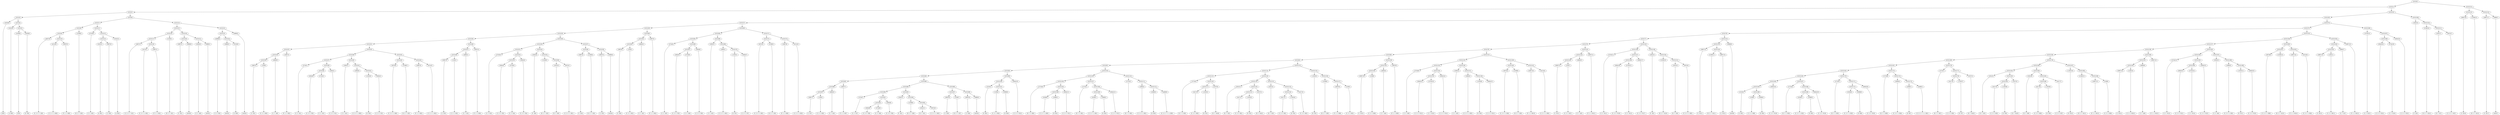 digraph sample{
"L4334(0)"->"[G](0)"
"L3542(0)"->"[A  B](0)"
"L2439(0)"->"[C](0)"
"L4428(0)"->"[E  F](0)"
"L5252(5)"->"L2439(0)"
"L5252(5)"->"L4428(0)"
"L5252(4)"->"L3542(0)"
"L5252(4)"->"L5252(5)"
"L5252(3)"->"L4334(0)"
"L5252(3)"->"L5252(4)"
"L4657(0)"->"[C  D  E  F  G](0)"
"L4214(0)"->"[C  D  G  A  B](0)"
"L2867(0)"->"[F  G  A  B](0)"
"L5252(10)"->"L4214(0)"
"L5252(10)"->"L2867(0)"
"L5252(9)"->"L4657(0)"
"L5252(9)"->"L5252(10)"
"L2186(0)"->"[D  E  F  G](0)"
"L5252(8)"->"L5252(9)"
"L5252(8)"->"L2186(0)"
"L3744(0)"->"[C  E  G](0)"
"L3542(1)"->"[A  B](1)"
"L3997(0)"->"[C  E](0)"
"L5252(13)"->"L3542(1)"
"L5252(13)"->"L3997(0)"
"L3542(2)"->"[A  B](2)"
"L5252(12)"->"L5252(13)"
"L5252(12)"->"L3542(2)"
"L5252(11)"->"L3744(0)"
"L5252(11)"->"L5252(12)"
"L5252(7)"->"L5252(8)"
"L5252(7)"->"L5252(11)"
"L4657(1)"->"[C  D  E  F  G](1)"
"L4214(1)"->"[C  D  G  A  B](1)"
"L2867(1)"->"[F  G  A  B](1)"
"L5252(18)"->"L4214(1)"
"L5252(18)"->"L2867(1)"
"L5252(17)"->"L4657(1)"
"L5252(17)"->"L5252(18)"
"L2186(1)"->"[D  E  F  G](1)"
"L5252(16)"->"L5252(17)"
"L5252(16)"->"L2186(1)"
"L3997(1)"->"[C  E](1)"
"L3988(0)"->"[rest](0)"
"L5252(20)"->"L3997(1)"
"L5252(20)"->"L3988(0)"
"L2082(0)"->"[C  E  A](0)"
"L3988(1)"->"[rest](1)"
"L5252(21)"->"L2082(0)"
"L5252(21)"->"L3988(1)"
"L5252(19)"->"L5252(20)"
"L5252(19)"->"L5252(21)"
"L5252(15)"->"L5252(16)"
"L5252(15)"->"L5252(19)"
"L4088(0)"->"[C  D  F](0)"
"L3988(2)"->"[rest](2)"
"L2316(0)"->"[G  B](0)"
"L5252(24)"->"L3988(2)"
"L5252(24)"->"L2316(0)"
"L5252(23)"->"L4088(0)"
"L5252(23)"->"L5252(24)"
"L3988(3)"->"[rest](3)"
"L5252(22)"->"L5252(23)"
"L5252(22)"->"L3988(3)"
"L5252(14)"->"L5252(15)"
"L5252(14)"->"L5252(22)"
"L5252(6)"->"L5252(7)"
"L5252(6)"->"L5252(14)"
"L5252(2)"->"L5252(3)"
"L5252(2)"->"L5252(6)"
"L3997(2)"->"[C  E](2)"
"L136(0)"->"[C  D  A  B](0)"
"L5252(34)"->"L3997(2)"
"L5252(34)"->"L136(0)"
"L4894(0)"->"[C  F  A](0)"
"L5252(33)"->"L5252(34)"
"L5252(33)"->"L4894(0)"
"L2867(2)"->"[F  G  A  B](2)"
"L5252(32)"->"L5252(33)"
"L5252(32)"->"L2867(2)"
"L3744(1)"->"[C  E  G](1)"
"L3844(0)"->"[C  D  E  F](0)"
"L3744(2)"->"[C  E  G](2)"
"L5252(39)"->"L3844(0)"
"L5252(39)"->"L3744(2)"
"L3844(1)"->"[C  D  E  F](1)"
"L5252(38)"->"L5252(39)"
"L5252(38)"->"L3844(1)"
"L5252(37)"->"L3744(1)"
"L5252(37)"->"L5252(38)"
"L2082(1)"->"[C  E  A](1)"
"L2864(0)"->"[C  D  E  A  B](0)"
"L-1633(0)"->"[D  F](0)"
"L3844(2)"->"[C  D  E  F](2)"
"L5252(42)"->"L-1633(0)"
"L5252(42)"->"L3844(2)"
"L5252(41)"->"L2864(0)"
"L5252(41)"->"L5252(42)"
"L5252(40)"->"L2082(1)"
"L5252(40)"->"L5252(41)"
"L5252(36)"->"L5252(37)"
"L5252(36)"->"L5252(40)"
"L3874(0)"->"[C  D  E  G  B](0)"
"L2186(2)"->"[D  E  F  G](2)"
"L5252(44)"->"L3874(0)"
"L5252(44)"->"L2186(2)"
"L2867(3)"->"[F  G  A  B](3)"
"L4214(2)"->"[C  D  G  A  B](2)"
"L5252(45)"->"L2867(3)"
"L5252(45)"->"L4214(2)"
"L5252(43)"->"L5252(44)"
"L5252(43)"->"L5252(45)"
"L5252(35)"->"L5252(36)"
"L5252(35)"->"L5252(43)"
"L5252(31)"->"L5252(32)"
"L5252(31)"->"L5252(35)"
"L3997(3)"->"[C  E](3)"
"L136(1)"->"[C  D  A  B](1)"
"L5252(48)"->"L3997(3)"
"L5252(48)"->"L136(1)"
"L4894(1)"->"[C  F  A](1)"
"L5252(47)"->"L5252(48)"
"L5252(47)"->"L4894(1)"
"L2867(4)"->"[F  G  A  B](4)"
"L5252(46)"->"L5252(47)"
"L5252(46)"->"L2867(4)"
"L5252(30)"->"L5252(31)"
"L5252(30)"->"L5252(46)"
"L3744(3)"->"[C  E  G](3)"
"L3844(3)"->"[C  D  E  F](3)"
"L3744(4)"->"[C  E  G](4)"
"L5252(53)"->"L3844(3)"
"L5252(53)"->"L3744(4)"
"L3844(4)"->"[C  D  E  F](4)"
"L5252(52)"->"L5252(53)"
"L5252(52)"->"L3844(4)"
"L5252(51)"->"L3744(3)"
"L5252(51)"->"L5252(52)"
"L2942(0)"->"[F  A](0)"
"L2186(3)"->"[D  E  F  G](3)"
"L2041(0)"->"[D  F  G](0)"
"L3874(1)"->"[C  D  E  G  B](1)"
"L5252(56)"->"L2041(0)"
"L5252(56)"->"L3874(1)"
"L5252(55)"->"L2186(3)"
"L5252(55)"->"L5252(56)"
"L5252(54)"->"L2942(0)"
"L5252(54)"->"L5252(55)"
"L5252(50)"->"L5252(51)"
"L5252(50)"->"L5252(54)"
"L3997(4)"->"[C  E](4)"
"L2186(4)"->"[D  E  F  G](4)"
"L5252(58)"->"L3997(4)"
"L5252(58)"->"L2186(4)"
"L3997(5)"->"[C  E](5)"
"L3988(4)"->"[rest](4)"
"L5252(59)"->"L3997(5)"
"L5252(59)"->"L3988(4)"
"L5252(57)"->"L5252(58)"
"L5252(57)"->"L5252(59)"
"L5252(49)"->"L5252(50)"
"L5252(49)"->"L5252(57)"
"L5252(29)"->"L5252(30)"
"L5252(29)"->"L5252(49)"
"L3997(6)"->"[C  E](6)"
"L136(2)"->"[C  D  A  B](2)"
"L5252(62)"->"L3997(6)"
"L5252(62)"->"L136(2)"
"L4894(2)"->"[C  F  A](2)"
"L5252(61)"->"L5252(62)"
"L5252(61)"->"L4894(2)"
"L2867(5)"->"[F  G  A  B](5)"
"L5252(60)"->"L5252(61)"
"L5252(60)"->"L2867(5)"
"L5252(28)"->"L5252(29)"
"L5252(28)"->"L5252(60)"
"L3744(5)"->"[C  E  G](5)"
"L3844(5)"->"[C  D  E  F](5)"
"L3744(6)"->"[C  E  G](6)"
"L5252(67)"->"L3844(5)"
"L5252(67)"->"L3744(6)"
"L3844(6)"->"[C  D  E  F](6)"
"L5252(66)"->"L5252(67)"
"L5252(66)"->"L3844(6)"
"L5252(65)"->"L3744(5)"
"L5252(65)"->"L5252(66)"
"L2082(2)"->"[C  E  A](2)"
"L2864(1)"->"[C  D  E  A  B](1)"
"L-1633(1)"->"[D  F](1)"
"L3844(7)"->"[C  D  E  F](7)"
"L5252(70)"->"L-1633(1)"
"L5252(70)"->"L3844(7)"
"L5252(69)"->"L2864(1)"
"L5252(69)"->"L5252(70)"
"L5252(68)"->"L2082(2)"
"L5252(68)"->"L5252(69)"
"L5252(64)"->"L5252(65)"
"L5252(64)"->"L5252(68)"
"L3874(2)"->"[C  D  E  G  B](2)"
"L2186(5)"->"[D  E  F  G](5)"
"L5252(72)"->"L3874(2)"
"L5252(72)"->"L2186(5)"
"L2867(6)"->"[F  G  A  B](6)"
"L4214(3)"->"[C  D  G  A  B](3)"
"L5252(73)"->"L2867(6)"
"L5252(73)"->"L4214(3)"
"L5252(71)"->"L5252(72)"
"L5252(71)"->"L5252(73)"
"L5252(63)"->"L5252(64)"
"L5252(63)"->"L5252(71)"
"L5252(27)"->"L5252(28)"
"L5252(27)"->"L5252(63)"
"L3997(7)"->"[C  E](7)"
"L136(3)"->"[C  D  A  B](3)"
"L5252(87)"->"L3997(7)"
"L5252(87)"->"L136(3)"
"L4894(3)"->"[C  F  A](3)"
"L5252(86)"->"L5252(87)"
"L5252(86)"->"L4894(3)"
"L2867(7)"->"[F  G  A  B](7)"
"L5252(85)"->"L5252(86)"
"L5252(85)"->"L2867(7)"
"L3744(7)"->"[C  E  G](7)"
"L3844(8)"->"[C  D  E  F](8)"
"L3744(8)"->"[C  E  G](8)"
"L5252(92)"->"L3844(8)"
"L5252(92)"->"L3744(8)"
"L3844(9)"->"[C  D  E  F](9)"
"L5252(91)"->"L5252(92)"
"L5252(91)"->"L3844(9)"
"L5252(90)"->"L3744(7)"
"L5252(90)"->"L5252(91)"
"L2942(1)"->"[F  A](1)"
"L2186(6)"->"[D  E  F  G](6)"
"L2041(1)"->"[D  F  G](1)"
"L3874(3)"->"[C  D  E  G  B](3)"
"L5252(95)"->"L2041(1)"
"L5252(95)"->"L3874(3)"
"L5252(94)"->"L2186(6)"
"L5252(94)"->"L5252(95)"
"L5252(93)"->"L2942(1)"
"L5252(93)"->"L5252(94)"
"L5252(89)"->"L5252(90)"
"L5252(89)"->"L5252(93)"
"L3997(8)"->"[C  E](8)"
"L2186(7)"->"[D  E  F  G](7)"
"L5252(97)"->"L3997(8)"
"L5252(97)"->"L2186(7)"
"L3997(9)"->"[C  E](9)"
"L3988(5)"->"[rest](5)"
"L5252(98)"->"L3997(9)"
"L5252(98)"->"L3988(5)"
"L5252(96)"->"L5252(97)"
"L5252(96)"->"L5252(98)"
"L5252(88)"->"L5252(89)"
"L5252(88)"->"L5252(96)"
"L5252(84)"->"L5252(85)"
"L5252(84)"->"L5252(88)"
"L2316(1)"->"[G  B](1)"
"L136(4)"->"[C  D  A  B](4)"
"L2068(0)"->"[D  B](0)"
"L5252(101)"->"L136(4)"
"L5252(101)"->"L2068(0)"
"L5252(100)"->"L2316(1)"
"L5252(100)"->"L5252(101)"
"L3844(10)"->"[C  D  E  F](10)"
"L5252(99)"->"L5252(100)"
"L5252(99)"->"L3844(10)"
"L5252(83)"->"L5252(84)"
"L5252(83)"->"L5252(99)"
"L2724(0)"->"[D  F  G  B](0)"
"L3548(0)"->"[C  D  F  A  B](0)"
"L2068(1)"->"[D  B](1)"
"L5252(106)"->"L3548(0)"
"L5252(106)"->"L2068(1)"
"L3844(11)"->"[C  D  E  F](11)"
"L5252(105)"->"L5252(106)"
"L5252(105)"->"L3844(11)"
"L5252(104)"->"L2724(0)"
"L5252(104)"->"L5252(105)"
"L2724(1)"->"[D  F  G  B](1)"
"L3548(1)"->"[C  D  F  A  B](1)"
"L2068(2)"->"[D  B](2)"
"L5252(109)"->"L3548(1)"
"L5252(109)"->"L2068(2)"
"L3844(12)"->"[C  D  E  F](12)"
"L5252(108)"->"L5252(109)"
"L5252(108)"->"L3844(12)"
"L5252(107)"->"L2724(1)"
"L5252(107)"->"L5252(108)"
"L5252(103)"->"L5252(104)"
"L5252(103)"->"L5252(107)"
"L2724(2)"->"[D  F  G  B](2)"
"L2864(2)"->"[C  D  E  A  B](2)"
"L2068(3)"->"[D  B](3)"
"L4469(0)"->"[C  D  E  F  G  A  B](0)"
"L5252(112)"->"L2068(3)"
"L5252(112)"->"L4469(0)"
"L5252(111)"->"L2864(2)"
"L5252(111)"->"L5252(112)"
"L5252(110)"->"L2724(2)"
"L5252(110)"->"L5252(111)"
"L5252(102)"->"L5252(103)"
"L5252(102)"->"L5252(110)"
"L5252(82)"->"L5252(83)"
"L5252(82)"->"L5252(102)"
"L2724(3)"->"[D  F  G  B](3)"
"L3417(0)"->"[C  D  E  B](0)"
"L-1633(2)"->"[D  F](2)"
"L5252(117)"->"L3417(0)"
"L5252(117)"->"L-1633(2)"
"L2537(0)"->"[D  F  Gis](0)"
"L5252(116)"->"L5252(117)"
"L5252(116)"->"L2537(0)"
"L5252(115)"->"L2724(3)"
"L5252(115)"->"L5252(116)"
"L2041(2)"->"[D  F  G](2)"
"L3417(1)"->"[C  D  E  B](1)"
"L-1633(3)"->"[D  F](3)"
"L5252(121)"->"L3417(1)"
"L5252(121)"->"L-1633(3)"
"L2537(1)"->"[D  F  Gis](1)"
"L5252(120)"->"L5252(121)"
"L5252(120)"->"L2537(1)"
"L5252(119)"->"L2041(2)"
"L5252(119)"->"L5252(120)"
"L2041(3)"->"[D  F  G](3)"
"L3417(2)"->"[C  D  E  B](2)"
"L-1633(4)"->"[D  F](4)"
"L5252(124)"->"L3417(2)"
"L5252(124)"->"L-1633(4)"
"L3417(3)"->"[C  D  E  B](3)"
"L5252(123)"->"L5252(124)"
"L5252(123)"->"L3417(3)"
"L5252(122)"->"L2041(3)"
"L5252(122)"->"L5252(123)"
"L5252(118)"->"L5252(119)"
"L5252(118)"->"L5252(122)"
"L5252(114)"->"L5252(115)"
"L5252(114)"->"L5252(118)"
"L-1633(5)"->"[D  F](5)"
"L2186(8)"->"[D  E  F  G](8)"
"L2867(8)"->"[F  G  A  B](8)"
"L136(5)"->"[C  D  A  B](5)"
"L5252(127)"->"L2867(8)"
"L5252(127)"->"L136(5)"
"L5252(126)"->"L2186(8)"
"L5252(126)"->"L5252(127)"
"L5252(125)"->"L-1633(5)"
"L5252(125)"->"L5252(126)"
"L5252(113)"->"L5252(114)"
"L5252(113)"->"L5252(125)"
"L5252(81)"->"L5252(82)"
"L5252(81)"->"L5252(113)"
"L3997(10)"->"[C  E](10)"
"L136(6)"->"[C  D  A  B](6)"
"L5252(130)"->"L3997(10)"
"L5252(130)"->"L136(6)"
"L4894(4)"->"[C  F  A](4)"
"L5252(129)"->"L5252(130)"
"L5252(129)"->"L4894(4)"
"L2867(9)"->"[F  G  A  B](9)"
"L5252(128)"->"L5252(129)"
"L5252(128)"->"L2867(9)"
"L5252(80)"->"L5252(81)"
"L5252(80)"->"L5252(128)"
"L3744(9)"->"[C  E  G](9)"
"L3844(13)"->"[C  D  E  F](13)"
"L3744(10)"->"[C  E  G](10)"
"L5252(135)"->"L3844(13)"
"L5252(135)"->"L3744(10)"
"L3844(14)"->"[C  D  E  F](14)"
"L5252(134)"->"L5252(135)"
"L5252(134)"->"L3844(14)"
"L5252(133)"->"L3744(9)"
"L5252(133)"->"L5252(134)"
"L2082(3)"->"[C  E  A](3)"
"L2864(3)"->"[C  D  E  A  B](3)"
"L-1633(6)"->"[D  F](6)"
"L3844(15)"->"[C  D  E  F](15)"
"L5252(138)"->"L-1633(6)"
"L5252(138)"->"L3844(15)"
"L5252(137)"->"L2864(3)"
"L5252(137)"->"L5252(138)"
"L5252(136)"->"L2082(3)"
"L5252(136)"->"L5252(137)"
"L5252(132)"->"L5252(133)"
"L5252(132)"->"L5252(136)"
"L3874(4)"->"[C  D  E  G  B](4)"
"L2186(9)"->"[D  E  F  G](9)"
"L5252(140)"->"L3874(4)"
"L5252(140)"->"L2186(9)"
"L2867(10)"->"[F  G  A  B](10)"
"L4214(4)"->"[C  D  G  A  B](4)"
"L5252(141)"->"L2867(10)"
"L5252(141)"->"L4214(4)"
"L5252(139)"->"L5252(140)"
"L5252(139)"->"L5252(141)"
"L5252(131)"->"L5252(132)"
"L5252(131)"->"L5252(139)"
"L5252(79)"->"L5252(80)"
"L5252(79)"->"L5252(131)"
"L3997(11)"->"[C  E](11)"
"L136(7)"->"[C  D  A  B](7)"
"L5252(144)"->"L3997(11)"
"L5252(144)"->"L136(7)"
"L4894(5)"->"[C  F  A](5)"
"L5252(143)"->"L5252(144)"
"L5252(143)"->"L4894(5)"
"L2867(11)"->"[F  G  A  B](11)"
"L5252(142)"->"L5252(143)"
"L5252(142)"->"L2867(11)"
"L5252(78)"->"L5252(79)"
"L5252(78)"->"L5252(142)"
"L3744(11)"->"[C  E  G](11)"
"L3844(16)"->"[C  D  E  F](16)"
"L3744(12)"->"[C  E  G](12)"
"L5252(148)"->"L3844(16)"
"L5252(148)"->"L3744(12)"
"L3844(17)"->"[C  D  E  F](17)"
"L5252(147)"->"L5252(148)"
"L5252(147)"->"L3844(17)"
"L5252(146)"->"L3744(11)"
"L5252(146)"->"L5252(147)"
"L2942(2)"->"[F  A](2)"
"L2186(10)"->"[D  E  F  G](10)"
"L2041(4)"->"[D  F  G](4)"
"L3874(5)"->"[C  D  E  G  B](5)"
"L5252(151)"->"L2041(4)"
"L5252(151)"->"L3874(5)"
"L5252(150)"->"L2186(10)"
"L5252(150)"->"L5252(151)"
"L5252(149)"->"L2942(2)"
"L5252(149)"->"L5252(150)"
"L5252(145)"->"L5252(146)"
"L5252(145)"->"L5252(149)"
"L5252(77)"->"L5252(78)"
"L5252(77)"->"L5252(145)"
"L3997(12)"->"[C  E](12)"
"L2186(11)"->"[D  E  F  G](11)"
"L3997(13)"->"[C  E](13)"
"L5252(154)"->"L2186(11)"
"L5252(154)"->"L3997(13)"
"L5252(153)"->"L3997(12)"
"L5252(153)"->"L5252(154)"
"L3988(6)"->"[rest](6)"
"L5252(152)"->"L5252(153)"
"L5252(152)"->"L3988(6)"
"L5252(76)"->"L5252(77)"
"L5252(76)"->"L5252(152)"
"L2316(2)"->"[G  B](2)"
"L136(8)"->"[C  D  A  B](8)"
"L2068(4)"->"[D  B](4)"
"L5252(166)"->"L136(8)"
"L5252(166)"->"L2068(4)"
"L5252(165)"->"L2316(2)"
"L5252(165)"->"L5252(166)"
"L3844(18)"->"[C  D  E  F](18)"
"L5252(164)"->"L5252(165)"
"L5252(164)"->"L3844(18)"
"L2724(4)"->"[D  F  G  B](4)"
"L3548(2)"->"[C  D  F  A  B](2)"
"L2068(5)"->"[D  B](5)"
"L5252(169)"->"L3548(2)"
"L5252(169)"->"L2068(5)"
"L3844(19)"->"[C  D  E  F](19)"
"L5252(168)"->"L5252(169)"
"L5252(168)"->"L3844(19)"
"L5252(167)"->"L2724(4)"
"L5252(167)"->"L5252(168)"
"L5252(163)"->"L5252(164)"
"L5252(163)"->"L5252(167)"
"L2724(5)"->"[D  F  G  B](5)"
"L3548(3)"->"[C  D  F  A  B](3)"
"L2068(6)"->"[D  B](6)"
"L5252(172)"->"L3548(3)"
"L5252(172)"->"L2068(6)"
"L3844(20)"->"[C  D  E  F](20)"
"L5252(171)"->"L5252(172)"
"L5252(171)"->"L3844(20)"
"L5252(170)"->"L2724(5)"
"L5252(170)"->"L5252(171)"
"L5252(162)"->"L5252(163)"
"L5252(162)"->"L5252(170)"
"L2724(6)"->"[D  F  G  B](6)"
"L2864(4)"->"[C  D  E  A  B](4)"
"L2068(7)"->"[D  B](7)"
"L4469(1)"->"[C  D  E  F  G  A  B](1)"
"L5252(175)"->"L2068(7)"
"L5252(175)"->"L4469(1)"
"L5252(174)"->"L2864(4)"
"L5252(174)"->"L5252(175)"
"L5252(173)"->"L2724(6)"
"L5252(173)"->"L5252(174)"
"L5252(161)"->"L5252(162)"
"L5252(161)"->"L5252(173)"
"L2724(7)"->"[D  F  G  B](7)"
"L3417(4)"->"[C  D  E  B](4)"
"L-1633(7)"->"[D  F](7)"
"L5252(178)"->"L3417(4)"
"L5252(178)"->"L-1633(7)"
"L2537(2)"->"[D  F  Gis](2)"
"L5252(177)"->"L5252(178)"
"L5252(177)"->"L2537(2)"
"L5252(176)"->"L2724(7)"
"L5252(176)"->"L5252(177)"
"L5252(160)"->"L5252(161)"
"L5252(160)"->"L5252(176)"
"L2041(5)"->"[D  F  G](5)"
"L3417(5)"->"[C  D  E  B](5)"
"L-1633(8)"->"[D  F](8)"
"L5252(183)"->"L3417(5)"
"L5252(183)"->"L-1633(8)"
"L2537(3)"->"[D  F  Gis](3)"
"L5252(182)"->"L5252(183)"
"L5252(182)"->"L2537(3)"
"L5252(181)"->"L2041(5)"
"L5252(181)"->"L5252(182)"
"L2041(6)"->"[D  F  G](6)"
"L3417(6)"->"[C  D  E  B](6)"
"L-1633(9)"->"[D  F](9)"
"L5252(186)"->"L3417(6)"
"L5252(186)"->"L-1633(9)"
"L3417(7)"->"[C  D  E  B](7)"
"L5252(185)"->"L5252(186)"
"L5252(185)"->"L3417(7)"
"L5252(184)"->"L2041(6)"
"L5252(184)"->"L5252(185)"
"L5252(180)"->"L5252(181)"
"L5252(180)"->"L5252(184)"
"L-1633(10)"->"[D  F](10)"
"L2186(12)"->"[D  E  F  G](12)"
"L2867(12)"->"[F  G  A  B](12)"
"L136(9)"->"[C  D  A  B](9)"
"L5252(189)"->"L2867(12)"
"L5252(189)"->"L136(9)"
"L5252(188)"->"L2186(12)"
"L5252(188)"->"L5252(189)"
"L5252(187)"->"L-1633(10)"
"L5252(187)"->"L5252(188)"
"L5252(179)"->"L5252(180)"
"L5252(179)"->"L5252(187)"
"L5252(159)"->"L5252(160)"
"L5252(159)"->"L5252(179)"
"L3997(14)"->"[C  E](14)"
"L136(10)"->"[C  D  A  B](10)"
"L5252(192)"->"L3997(14)"
"L5252(192)"->"L136(10)"
"L4894(6)"->"[C  F  A](6)"
"L5252(191)"->"L5252(192)"
"L5252(191)"->"L4894(6)"
"L2867(13)"->"[F  G  A  B](13)"
"L5252(190)"->"L5252(191)"
"L5252(190)"->"L2867(13)"
"L5252(158)"->"L5252(159)"
"L5252(158)"->"L5252(190)"
"L3744(13)"->"[C  E  G](13)"
"L3844(21)"->"[C  D  E  F](21)"
"L3744(14)"->"[C  E  G](14)"
"L5252(196)"->"L3844(21)"
"L5252(196)"->"L3744(14)"
"L3844(22)"->"[C  D  E  F](22)"
"L5252(195)"->"L5252(196)"
"L5252(195)"->"L3844(22)"
"L5252(194)"->"L3744(13)"
"L5252(194)"->"L5252(195)"
"L2082(4)"->"[C  E  A](4)"
"L2864(5)"->"[C  D  E  A  B](5)"
"L-1633(11)"->"[D  F](11)"
"L3844(23)"->"[C  D  E  F](23)"
"L5252(199)"->"L-1633(11)"
"L5252(199)"->"L3844(23)"
"L5252(198)"->"L2864(5)"
"L5252(198)"->"L5252(199)"
"L5252(197)"->"L2082(4)"
"L5252(197)"->"L5252(198)"
"L5252(193)"->"L5252(194)"
"L5252(193)"->"L5252(197)"
"L5252(157)"->"L5252(158)"
"L5252(157)"->"L5252(193)"
"L3874(6)"->"[C  D  E  G  B](6)"
"L2186(13)"->"[D  E  F  G](13)"
"L5252(201)"->"L3874(6)"
"L5252(201)"->"L2186(13)"
"L2867(14)"->"[F  G  A  B](14)"
"L4214(5)"->"[C  D  G  A  B](5)"
"L5252(202)"->"L2867(14)"
"L5252(202)"->"L4214(5)"
"L5252(200)"->"L5252(201)"
"L5252(200)"->"L5252(202)"
"L5252(156)"->"L5252(157)"
"L5252(156)"->"L5252(200)"
"L3997(15)"->"[C  E](15)"
"L136(11)"->"[C  D  A  B](11)"
"L5252(205)"->"L3997(15)"
"L5252(205)"->"L136(11)"
"L4894(7)"->"[C  F  A](7)"
"L5252(204)"->"L5252(205)"
"L5252(204)"->"L4894(7)"
"L2867(15)"->"[F  G  A  B](15)"
"L5252(203)"->"L5252(204)"
"L5252(203)"->"L2867(15)"
"L5252(155)"->"L5252(156)"
"L5252(155)"->"L5252(203)"
"L5252(75)"->"L5252(76)"
"L5252(75)"->"L5252(155)"
"L3744(15)"->"[C  E  G](15)"
"L3844(24)"->"[C  D  E  F](24)"
"L3744(16)"->"[C  E  G](16)"
"L5252(208)"->"L3844(24)"
"L5252(208)"->"L3744(16)"
"L3844(25)"->"[C  D  E  F](25)"
"L5252(207)"->"L5252(208)"
"L5252(207)"->"L3844(25)"
"L5252(206)"->"L3744(15)"
"L5252(206)"->"L5252(207)"
"L5252(74)"->"L5252(75)"
"L5252(74)"->"L5252(206)"
"L5252(26)"->"L5252(27)"
"L5252(26)"->"L5252(74)"
"L2942(3)"->"[F  A](3)"
"L2186(14)"->"[D  E  F  G](14)"
"L2041(7)"->"[D  F  G](7)"
"L3874(7)"->"[C  D  E  G  B](7)"
"L5252(211)"->"L2041(7)"
"L5252(211)"->"L3874(7)"
"L5252(210)"->"L2186(14)"
"L5252(210)"->"L5252(211)"
"L5252(209)"->"L2942(3)"
"L5252(209)"->"L5252(210)"
"L5252(25)"->"L5252(26)"
"L5252(25)"->"L5252(209)"
"L5252(1)"->"L5252(2)"
"L5252(1)"->"L5252(25)"
"L3997(16)"->"[C  E](16)"
"L2186(15)"->"[D  E  F  G](15)"
"L5252(213)"->"L3997(16)"
"L5252(213)"->"L2186(15)"
"L3997(17)"->"[C  E](17)"
"L3988(7)"->"[rest](7)"
"L5252(214)"->"L3997(17)"
"L5252(214)"->"L3988(7)"
"L5252(212)"->"L5252(213)"
"L5252(212)"->"L5252(214)"
"L5252(0)"->"L5252(1)"
"L5252(0)"->"L5252(212)"
{rank = min; "L5252(0)"}
{rank = same; "L5252(1)"; "L5252(212)";}
{rank = same; "L5252(2)"; "L5252(25)"; "L5252(213)"; "L5252(214)";}
{rank = same; "L5252(3)"; "L5252(6)"; "L5252(26)"; "L5252(209)"; "L3997(16)"; "L2186(15)"; "L3997(17)"; "L3988(7)";}
{rank = same; "L4334(0)"; "L5252(4)"; "L5252(7)"; "L5252(14)"; "L5252(27)"; "L5252(74)"; "L2942(3)"; "L5252(210)";}
{rank = same; "L3542(0)"; "L5252(5)"; "L5252(8)"; "L5252(11)"; "L5252(15)"; "L5252(22)"; "L5252(28)"; "L5252(63)"; "L5252(75)"; "L5252(206)"; "L2186(14)"; "L5252(211)";}
{rank = same; "L2439(0)"; "L4428(0)"; "L5252(9)"; "L2186(0)"; "L3744(0)"; "L5252(12)"; "L5252(16)"; "L5252(19)"; "L5252(23)"; "L3988(3)"; "L5252(29)"; "L5252(60)"; "L5252(64)"; "L5252(71)"; "L5252(76)"; "L5252(155)"; "L3744(15)"; "L5252(207)"; "L2041(7)"; "L3874(7)";}
{rank = same; "L4657(0)"; "L5252(10)"; "L5252(13)"; "L3542(2)"; "L5252(17)"; "L2186(1)"; "L5252(20)"; "L5252(21)"; "L4088(0)"; "L5252(24)"; "L5252(30)"; "L5252(49)"; "L5252(61)"; "L2867(5)"; "L5252(65)"; "L5252(68)"; "L5252(72)"; "L5252(73)"; "L5252(77)"; "L5252(152)"; "L5252(156)"; "L5252(203)"; "L5252(208)"; "L3844(25)";}
{rank = same; "L4214(0)"; "L2867(0)"; "L3542(1)"; "L3997(0)"; "L4657(1)"; "L5252(18)"; "L3997(1)"; "L3988(0)"; "L2082(0)"; "L3988(1)"; "L3988(2)"; "L2316(0)"; "L5252(31)"; "L5252(46)"; "L5252(50)"; "L5252(57)"; "L5252(62)"; "L4894(2)"; "L3744(5)"; "L5252(66)"; "L2082(2)"; "L5252(69)"; "L3874(2)"; "L2186(5)"; "L2867(6)"; "L4214(3)"; "L5252(78)"; "L5252(145)"; "L5252(153)"; "L3988(6)"; "L5252(157)"; "L5252(200)"; "L5252(204)"; "L2867(15)"; "L3844(24)"; "L3744(16)";}
{rank = same; "L4214(1)"; "L2867(1)"; "L5252(32)"; "L5252(35)"; "L5252(47)"; "L2867(4)"; "L5252(51)"; "L5252(54)"; "L5252(58)"; "L5252(59)"; "L3997(6)"; "L136(2)"; "L5252(67)"; "L3844(6)"; "L2864(1)"; "L5252(70)"; "L5252(79)"; "L5252(142)"; "L5252(146)"; "L5252(149)"; "L3997(12)"; "L5252(154)"; "L5252(158)"; "L5252(193)"; "L5252(201)"; "L5252(202)"; "L5252(205)"; "L4894(7)";}
{rank = same; "L5252(33)"; "L2867(2)"; "L5252(36)"; "L5252(43)"; "L5252(48)"; "L4894(1)"; "L3744(3)"; "L5252(52)"; "L2942(0)"; "L5252(55)"; "L3997(4)"; "L2186(4)"; "L3997(5)"; "L3988(4)"; "L3844(5)"; "L3744(6)"; "L-1633(1)"; "L3844(7)"; "L5252(80)"; "L5252(131)"; "L5252(143)"; "L2867(11)"; "L3744(11)"; "L5252(147)"; "L2942(2)"; "L5252(150)"; "L2186(11)"; "L3997(13)"; "L5252(159)"; "L5252(190)"; "L5252(194)"; "L5252(197)"; "L3874(6)"; "L2186(13)"; "L2867(14)"; "L4214(5)"; "L3997(15)"; "L136(11)";}
{rank = same; "L5252(34)"; "L4894(0)"; "L5252(37)"; "L5252(40)"; "L5252(44)"; "L5252(45)"; "L3997(3)"; "L136(1)"; "L5252(53)"; "L3844(4)"; "L2186(3)"; "L5252(56)"; "L5252(81)"; "L5252(128)"; "L5252(132)"; "L5252(139)"; "L5252(144)"; "L4894(5)"; "L5252(148)"; "L3844(17)"; "L2186(10)"; "L5252(151)"; "L5252(160)"; "L5252(179)"; "L5252(191)"; "L2867(13)"; "L3744(13)"; "L5252(195)"; "L2082(4)"; "L5252(198)";}
{rank = same; "L3997(2)"; "L136(0)"; "L3744(1)"; "L5252(38)"; "L2082(1)"; "L5252(41)"; "L3874(0)"; "L2186(2)"; "L2867(3)"; "L4214(2)"; "L3844(3)"; "L3744(4)"; "L2041(0)"; "L3874(1)"; "L5252(82)"; "L5252(113)"; "L5252(129)"; "L2867(9)"; "L5252(133)"; "L5252(136)"; "L5252(140)"; "L5252(141)"; "L3997(11)"; "L136(7)"; "L3844(16)"; "L3744(12)"; "L2041(4)"; "L3874(5)"; "L5252(161)"; "L5252(176)"; "L5252(180)"; "L5252(187)"; "L5252(192)"; "L4894(6)"; "L5252(196)"; "L3844(22)"; "L2864(5)"; "L5252(199)";}
{rank = same; "L5252(39)"; "L3844(1)"; "L2864(0)"; "L5252(42)"; "L5252(83)"; "L5252(102)"; "L5252(114)"; "L5252(125)"; "L5252(130)"; "L4894(4)"; "L3744(9)"; "L5252(134)"; "L2082(3)"; "L5252(137)"; "L3874(4)"; "L2186(9)"; "L2867(10)"; "L4214(4)"; "L5252(162)"; "L5252(173)"; "L2724(7)"; "L5252(177)"; "L5252(181)"; "L5252(184)"; "L-1633(10)"; "L5252(188)"; "L3997(14)"; "L136(10)"; "L3844(21)"; "L3744(14)"; "L-1633(11)"; "L3844(23)";}
{rank = same; "L3844(0)"; "L3744(2)"; "L-1633(0)"; "L3844(2)"; "L5252(84)"; "L5252(99)"; "L5252(103)"; "L5252(110)"; "L5252(115)"; "L5252(118)"; "L-1633(5)"; "L5252(126)"; "L3997(10)"; "L136(6)"; "L5252(135)"; "L3844(14)"; "L2864(3)"; "L5252(138)"; "L5252(163)"; "L5252(170)"; "L2724(6)"; "L5252(174)"; "L5252(178)"; "L2537(2)"; "L2041(5)"; "L5252(182)"; "L2041(6)"; "L5252(185)"; "L2186(12)"; "L5252(189)";}
{rank = same; "L5252(85)"; "L5252(88)"; "L5252(100)"; "L3844(10)"; "L5252(104)"; "L5252(107)"; "L2724(2)"; "L5252(111)"; "L2724(3)"; "L5252(116)"; "L5252(119)"; "L5252(122)"; "L2186(8)"; "L5252(127)"; "L3844(13)"; "L3744(10)"; "L-1633(6)"; "L3844(15)"; "L5252(164)"; "L5252(167)"; "L2724(5)"; "L5252(171)"; "L2864(4)"; "L5252(175)"; "L3417(4)"; "L-1633(7)"; "L5252(183)"; "L2537(3)"; "L5252(186)"; "L3417(7)"; "L2867(12)"; "L136(9)";}
{rank = same; "L5252(86)"; "L2867(7)"; "L5252(89)"; "L5252(96)"; "L2316(1)"; "L5252(101)"; "L2724(0)"; "L5252(105)"; "L2724(1)"; "L5252(108)"; "L2864(2)"; "L5252(112)"; "L5252(117)"; "L2537(0)"; "L2041(2)"; "L5252(120)"; "L2041(3)"; "L5252(123)"; "L2867(8)"; "L136(5)"; "L5252(165)"; "L3844(18)"; "L2724(4)"; "L5252(168)"; "L5252(172)"; "L3844(20)"; "L2068(7)"; "L4469(1)"; "L3417(5)"; "L-1633(8)"; "L3417(6)"; "L-1633(9)";}
{rank = same; "L5252(87)"; "L4894(3)"; "L5252(90)"; "L5252(93)"; "L5252(97)"; "L5252(98)"; "L136(4)"; "L2068(0)"; "L5252(106)"; "L3844(11)"; "L5252(109)"; "L3844(12)"; "L2068(3)"; "L4469(0)"; "L3417(0)"; "L-1633(2)"; "L5252(121)"; "L2537(1)"; "L5252(124)"; "L3417(3)"; "L2316(2)"; "L5252(166)"; "L5252(169)"; "L3844(19)"; "L3548(3)"; "L2068(6)";}
{rank = same; "L3997(7)"; "L136(3)"; "L3744(7)"; "L5252(91)"; "L2942(1)"; "L5252(94)"; "L3997(8)"; "L2186(7)"; "L3997(9)"; "L3988(5)"; "L3548(0)"; "L2068(1)"; "L3548(1)"; "L2068(2)"; "L3417(1)"; "L-1633(3)"; "L3417(2)"; "L-1633(4)"; "L136(8)"; "L2068(4)"; "L3548(2)"; "L2068(5)";}
{rank = same; "L5252(92)"; "L3844(9)"; "L2186(6)"; "L5252(95)";}
{rank = same; "L3844(8)"; "L3744(8)"; "L2041(1)"; "L3874(3)";}
{rank = max; "[A  B](0)"; "[A  B](1)"; "[A  B](2)"; "[C  D  A  B](0)"; "[C  D  A  B](1)"; "[C  D  A  B](10)"; "[C  D  A  B](11)"; "[C  D  A  B](2)"; "[C  D  A  B](3)"; "[C  D  A  B](4)"; "[C  D  A  B](5)"; "[C  D  A  B](6)"; "[C  D  A  B](7)"; "[C  D  A  B](8)"; "[C  D  A  B](9)"; "[C  D  E  A  B](0)"; "[C  D  E  A  B](1)"; "[C  D  E  A  B](2)"; "[C  D  E  A  B](3)"; "[C  D  E  A  B](4)"; "[C  D  E  A  B](5)"; "[C  D  E  B](0)"; "[C  D  E  B](1)"; "[C  D  E  B](2)"; "[C  D  E  B](3)"; "[C  D  E  B](4)"; "[C  D  E  B](5)"; "[C  D  E  B](6)"; "[C  D  E  B](7)"; "[C  D  E  F  G  A  B](0)"; "[C  D  E  F  G  A  B](1)"; "[C  D  E  F  G](0)"; "[C  D  E  F  G](1)"; "[C  D  E  F](0)"; "[C  D  E  F](1)"; "[C  D  E  F](10)"; "[C  D  E  F](11)"; "[C  D  E  F](12)"; "[C  D  E  F](13)"; "[C  D  E  F](14)"; "[C  D  E  F](15)"; "[C  D  E  F](16)"; "[C  D  E  F](17)"; "[C  D  E  F](18)"; "[C  D  E  F](19)"; "[C  D  E  F](2)"; "[C  D  E  F](20)"; "[C  D  E  F](21)"; "[C  D  E  F](22)"; "[C  D  E  F](23)"; "[C  D  E  F](24)"; "[C  D  E  F](25)"; "[C  D  E  F](3)"; "[C  D  E  F](4)"; "[C  D  E  F](5)"; "[C  D  E  F](6)"; "[C  D  E  F](7)"; "[C  D  E  F](8)"; "[C  D  E  F](9)"; "[C  D  E  G  B](0)"; "[C  D  E  G  B](1)"; "[C  D  E  G  B](2)"; "[C  D  E  G  B](3)"; "[C  D  E  G  B](4)"; "[C  D  E  G  B](5)"; "[C  D  E  G  B](6)"; "[C  D  E  G  B](7)"; "[C  D  F  A  B](0)"; "[C  D  F  A  B](1)"; "[C  D  F  A  B](2)"; "[C  D  F  A  B](3)"; "[C  D  F](0)"; "[C  D  G  A  B](0)"; "[C  D  G  A  B](1)"; "[C  D  G  A  B](2)"; "[C  D  G  A  B](3)"; "[C  D  G  A  B](4)"; "[C  D  G  A  B](5)"; "[C  E  A](0)"; "[C  E  A](1)"; "[C  E  A](2)"; "[C  E  A](3)"; "[C  E  A](4)"; "[C  E  G](0)"; "[C  E  G](1)"; "[C  E  G](10)"; "[C  E  G](11)"; "[C  E  G](12)"; "[C  E  G](13)"; "[C  E  G](14)"; "[C  E  G](15)"; "[C  E  G](16)"; "[C  E  G](2)"; "[C  E  G](3)"; "[C  E  G](4)"; "[C  E  G](5)"; "[C  E  G](6)"; "[C  E  G](7)"; "[C  E  G](8)"; "[C  E  G](9)"; "[C  E](0)"; "[C  E](1)"; "[C  E](10)"; "[C  E](11)"; "[C  E](12)"; "[C  E](13)"; "[C  E](14)"; "[C  E](15)"; "[C  E](16)"; "[C  E](17)"; "[C  E](2)"; "[C  E](3)"; "[C  E](4)"; "[C  E](5)"; "[C  E](6)"; "[C  E](7)"; "[C  E](8)"; "[C  E](9)"; "[C  F  A](0)"; "[C  F  A](1)"; "[C  F  A](2)"; "[C  F  A](3)"; "[C  F  A](4)"; "[C  F  A](5)"; "[C  F  A](6)"; "[C  F  A](7)"; "[C](0)"; "[D  B](0)"; "[D  B](1)"; "[D  B](2)"; "[D  B](3)"; "[D  B](4)"; "[D  B](5)"; "[D  B](6)"; "[D  B](7)"; "[D  E  F  G](0)"; "[D  E  F  G](1)"; "[D  E  F  G](10)"; "[D  E  F  G](11)"; "[D  E  F  G](12)"; "[D  E  F  G](13)"; "[D  E  F  G](14)"; "[D  E  F  G](15)"; "[D  E  F  G](2)"; "[D  E  F  G](3)"; "[D  E  F  G](4)"; "[D  E  F  G](5)"; "[D  E  F  G](6)"; "[D  E  F  G](7)"; "[D  E  F  G](8)"; "[D  E  F  G](9)"; "[D  F  G  B](0)"; "[D  F  G  B](1)"; "[D  F  G  B](2)"; "[D  F  G  B](3)"; "[D  F  G  B](4)"; "[D  F  G  B](5)"; "[D  F  G  B](6)"; "[D  F  G  B](7)"; "[D  F  G](0)"; "[D  F  G](1)"; "[D  F  G](2)"; "[D  F  G](3)"; "[D  F  G](4)"; "[D  F  G](5)"; "[D  F  G](6)"; "[D  F  G](7)"; "[D  F  Gis](0)"; "[D  F  Gis](1)"; "[D  F  Gis](2)"; "[D  F  Gis](3)"; "[D  F](0)"; "[D  F](1)"; "[D  F](10)"; "[D  F](11)"; "[D  F](2)"; "[D  F](3)"; "[D  F](4)"; "[D  F](5)"; "[D  F](6)"; "[D  F](7)"; "[D  F](8)"; "[D  F](9)"; "[E  F](0)"; "[F  A](0)"; "[F  A](1)"; "[F  A](2)"; "[F  A](3)"; "[F  G  A  B](0)"; "[F  G  A  B](1)"; "[F  G  A  B](10)"; "[F  G  A  B](11)"; "[F  G  A  B](12)"; "[F  G  A  B](13)"; "[F  G  A  B](14)"; "[F  G  A  B](15)"; "[F  G  A  B](2)"; "[F  G  A  B](3)"; "[F  G  A  B](4)"; "[F  G  A  B](5)"; "[F  G  A  B](6)"; "[F  G  A  B](7)"; "[F  G  A  B](8)"; "[F  G  A  B](9)"; "[G  B](0)"; "[G  B](1)"; "[G  B](2)"; "[G](0)"; "[rest](0)"; "[rest](1)"; "[rest](2)"; "[rest](3)"; "[rest](4)"; "[rest](5)"; "[rest](6)"; "[rest](7)";}
}